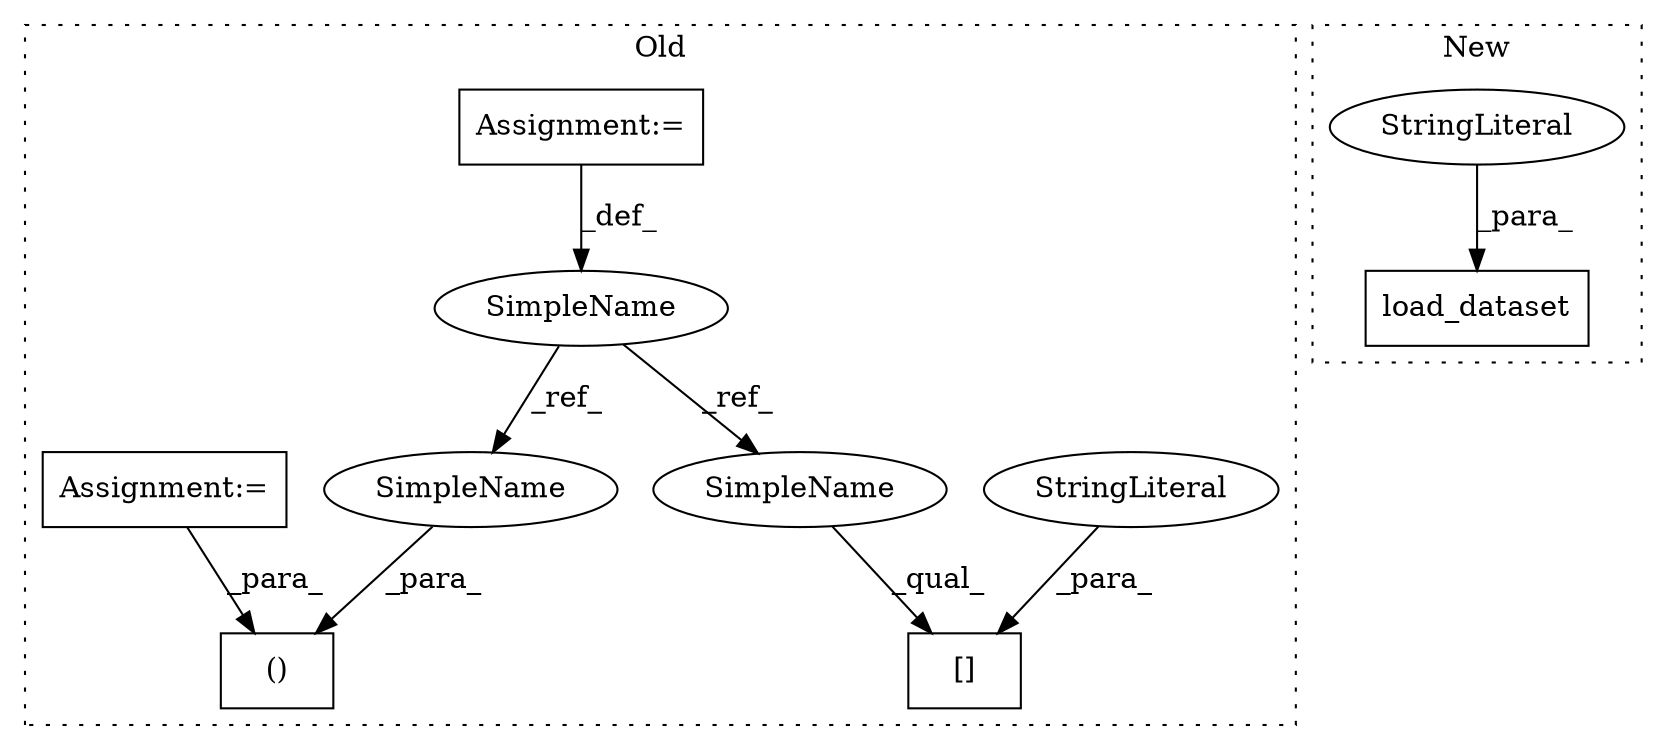 digraph G {
subgraph cluster0 {
1 [label="[]" a="2" s="1006,1038" l="8,1" shape="box"];
3 [label="StringLiteral" a="45" s="1014" l="24" shape="ellipse"];
5 [label="SimpleName" a="42" s="741" l="7" shape="ellipse"];
6 [label="()" a="106" s="972" l="27" shape="box"];
7 [label="Assignment:=" a="7" s="741" l="7" shape="box"];
8 [label="Assignment:=" a="7" s="774" l="7" shape="box"];
9 [label="SimpleName" a="42" s="972" l="7" shape="ellipse"];
10 [label="SimpleName" a="42" s="1006" l="7" shape="ellipse"];
label = "Old";
style="dotted";
}
subgraph cluster1 {
2 [label="load_dataset" a="32" s="1097,1117" l="13,1" shape="box"];
4 [label="StringLiteral" a="45" s="1110" l="7" shape="ellipse"];
label = "New";
style="dotted";
}
3 -> 1 [label="_para_"];
4 -> 2 [label="_para_"];
5 -> 10 [label="_ref_"];
5 -> 9 [label="_ref_"];
7 -> 5 [label="_def_"];
8 -> 6 [label="_para_"];
9 -> 6 [label="_para_"];
10 -> 1 [label="_qual_"];
}